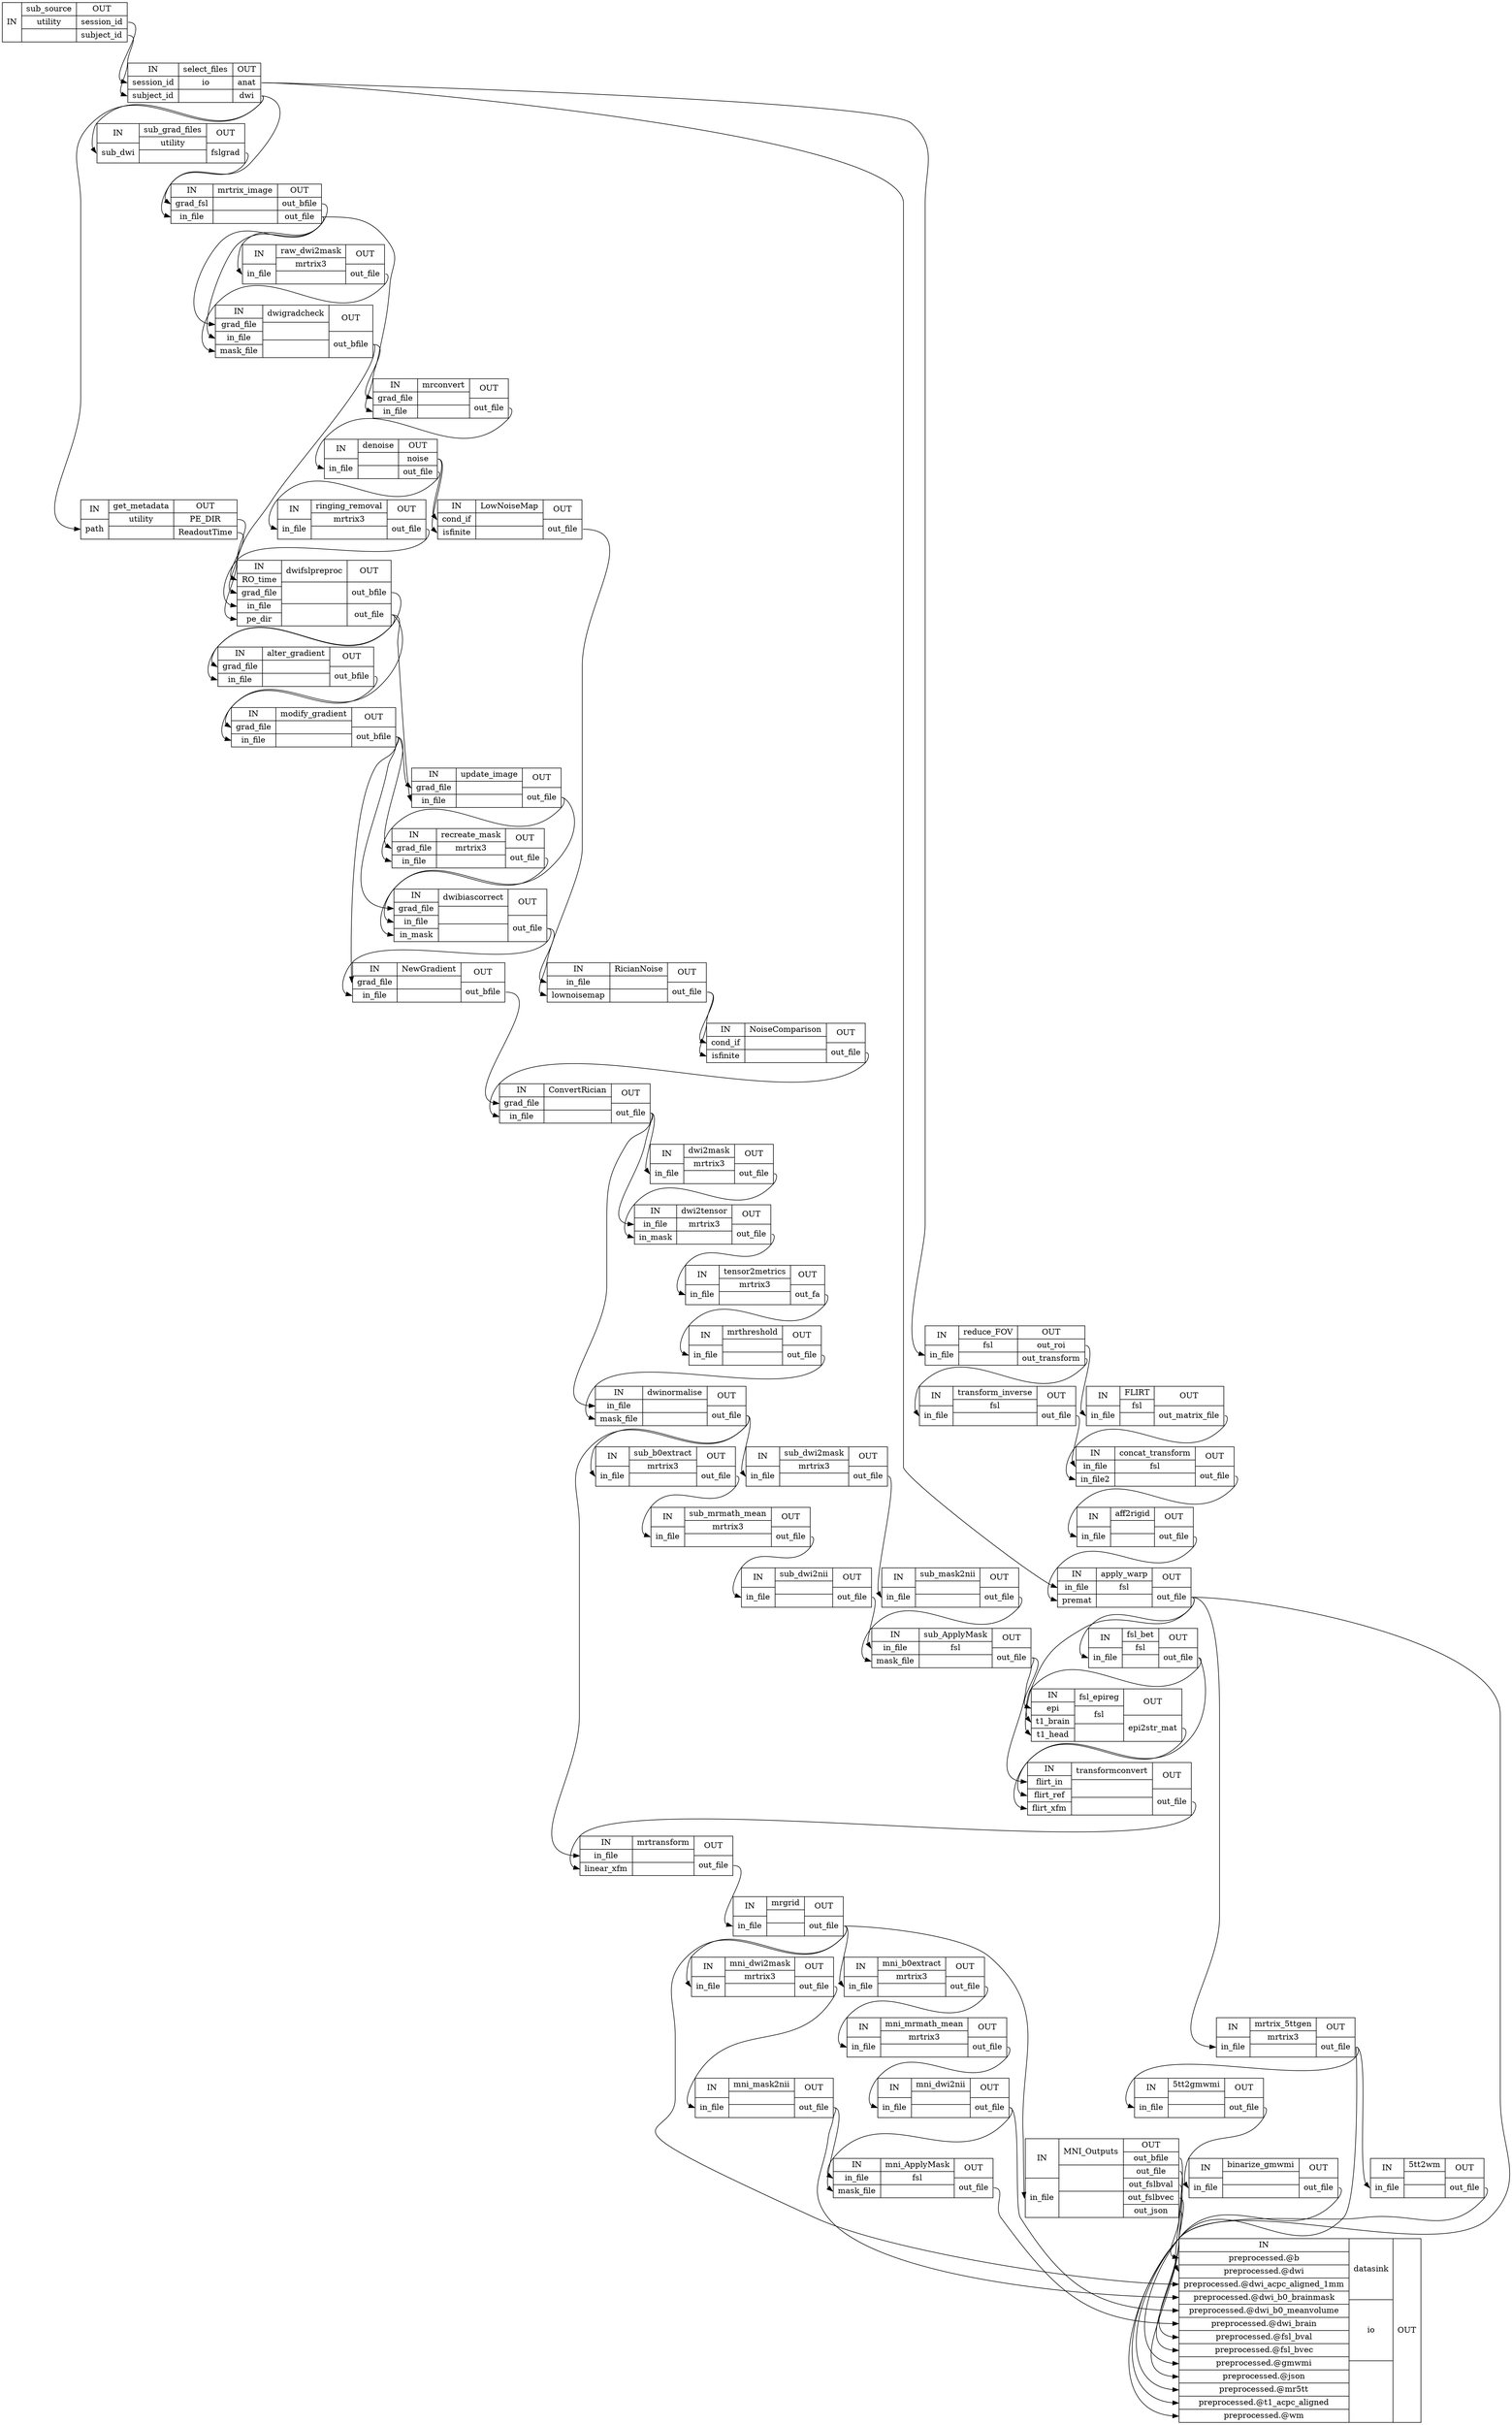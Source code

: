 digraph structs {
node [shape=record];
pipetographysub_source [label="{IN}|{ sub_source | utility |  }|{OUT|<outsessionid> session_id|<outsubjectid> subject_id}"];
pipetographyselect_files [label="{IN|<insessionid> session_id|<insubjectid> subject_id}|{ select_files | io |  }|{OUT|<outanat> anat|<outdwi> dwi}"];
pipetographysub_grad_files [label="{IN|<insubdwi> sub_dwi}|{ sub_grad_files | utility |  }|{OUT|<outfslgrad> fslgrad}"];
pipetographymrtrix_image [label="{IN|<ingradfsl> grad_fsl|<ininfile> in_file}|{ mrtrix_image |  |  }|{OUT|<outoutbfile> out_bfile|<outoutfile> out_file}"];
pipetographyraw_dwi2mask [label="{IN|<ininfile> in_file}|{ raw_dwi2mask | mrtrix3 |  }|{OUT|<outoutfile> out_file}"];
pipetographydwigradcheck [label="{IN|<ingradfile> grad_file|<ininfile> in_file|<inmaskfile> mask_file}|{ dwigradcheck |  |  }|{OUT|<outoutbfile> out_bfile}"];
pipetographymrconvert [label="{IN|<ingradfile> grad_file|<ininfile> in_file}|{ mrconvert |  |  }|{OUT|<outoutfile> out_file}"];
pipetographydenoise [label="{IN|<ininfile> in_file}|{ denoise |  |  }|{OUT|<outnoise> noise|<outoutfile> out_file}"];
pipetographyLowNoiseMap [label="{IN|<incondif> cond_if|<inisfinite> isfinite}|{ LowNoiseMap |  |  }|{OUT|<outoutfile> out_file}"];
pipetographyringing_removal [label="{IN|<ininfile> in_file}|{ ringing_removal | mrtrix3 |  }|{OUT|<outoutfile> out_file}"];
pipetographyget_metadata [label="{IN|<inpath> path}|{ get_metadata | utility |  }|{OUT|<outPEDIR> PE_DIR|<outReadoutTime> ReadoutTime}"];
pipetographydwifslpreproc [label="{IN|<inROtime> RO_time|<ingradfile> grad_file|<ininfile> in_file|<inpedir> pe_dir}|{ dwifslpreproc |  |  }|{OUT|<outoutbfile> out_bfile|<outoutfile> out_file}"];
pipetographyalter_gradient [label="{IN|<ingradfile> grad_file|<ininfile> in_file}|{ alter_gradient |  |  }|{OUT|<outoutbfile> out_bfile}"];
pipetographymodify_gradient [label="{IN|<ingradfile> grad_file|<ininfile> in_file}|{ modify_gradient |  |  }|{OUT|<outoutbfile> out_bfile}"];
pipetographyupdate_image [label="{IN|<ingradfile> grad_file|<ininfile> in_file}|{ update_image |  |  }|{OUT|<outoutfile> out_file}"];
pipetographyrecreate_mask [label="{IN|<ingradfile> grad_file|<ininfile> in_file}|{ recreate_mask | mrtrix3 |  }|{OUT|<outoutfile> out_file}"];
pipetographydwibiascorrect [label="{IN|<ingradfile> grad_file|<ininfile> in_file|<ininmask> in_mask}|{ dwibiascorrect |  |  }|{OUT|<outoutfile> out_file}"];
pipetographyRicianNoise [label="{IN|<ininfile> in_file|<inlownoisemap> lownoisemap}|{ RicianNoise |  |  }|{OUT|<outoutfile> out_file}"];
pipetographyNoiseComparison [label="{IN|<incondif> cond_if|<inisfinite> isfinite}|{ NoiseComparison |  |  }|{OUT|<outoutfile> out_file}"];
pipetographyNewGradient [label="{IN|<ingradfile> grad_file|<ininfile> in_file}|{ NewGradient |  |  }|{OUT|<outoutbfile> out_bfile}"];
pipetographyConvertRician [label="{IN|<ingradfile> grad_file|<ininfile> in_file}|{ ConvertRician |  |  }|{OUT|<outoutfile> out_file}"];
pipetographydwi2mask [label="{IN|<ininfile> in_file}|{ dwi2mask | mrtrix3 |  }|{OUT|<outoutfile> out_file}"];
pipetographydwi2tensor [label="{IN|<ininfile> in_file|<ininmask> in_mask}|{ dwi2tensor | mrtrix3 |  }|{OUT|<outoutfile> out_file}"];
pipetographytensor2metrics [label="{IN|<ininfile> in_file}|{ tensor2metrics | mrtrix3 |  }|{OUT|<outoutfa> out_fa}"];
pipetographymrthreshold [label="{IN|<ininfile> in_file}|{ mrthreshold |  |  }|{OUT|<outoutfile> out_file}"];
pipetographydwinormalise [label="{IN|<ininfile> in_file|<inmaskfile> mask_file}|{ dwinormalise |  |  }|{OUT|<outoutfile> out_file}"];
pipetographysub_dwi2mask [label="{IN|<ininfile> in_file}|{ sub_dwi2mask | mrtrix3 |  }|{OUT|<outoutfile> out_file}"];
pipetographysub_mask2nii [label="{IN|<ininfile> in_file}|{ sub_mask2nii |  |  }|{OUT|<outoutfile> out_file}"];
pipetographysub_b0extract [label="{IN|<ininfile> in_file}|{ sub_b0extract | mrtrix3 |  }|{OUT|<outoutfile> out_file}"];
pipetographysub_mrmath_mean [label="{IN|<ininfile> in_file}|{ sub_mrmath_mean | mrtrix3 |  }|{OUT|<outoutfile> out_file}"];
pipetographysub_dwi2nii [label="{IN|<ininfile> in_file}|{ sub_dwi2nii |  |  }|{OUT|<outoutfile> out_file}"];
pipetographysub_ApplyMask [label="{IN|<ininfile> in_file|<inmaskfile> mask_file}|{ sub_ApplyMask | fsl |  }|{OUT|<outoutfile> out_file}"];
pipetographyreduce_FOV [label="{IN|<ininfile> in_file}|{ reduce_FOV | fsl |  }|{OUT|<outoutroi> out_roi|<outouttransform> out_transform}"];
pipetographyFLIRT [label="{IN|<ininfile> in_file}|{ FLIRT | fsl |  }|{OUT|<outoutmatrixfile> out_matrix_file}"];
pipetographytransform_inverse [label="{IN|<ininfile> in_file}|{ transform_inverse | fsl |  }|{OUT|<outoutfile> out_file}"];
pipetographyconcat_transform [label="{IN|<ininfile> in_file|<ininfile2> in_file2}|{ concat_transform | fsl |  }|{OUT|<outoutfile> out_file}"];
pipetographyaff2rigid [label="{IN|<ininfile> in_file}|{ aff2rigid |  |  }|{OUT|<outoutfile> out_file}"];
pipetographyapply_warp [label="{IN|<ininfile> in_file|<inpremat> premat}|{ apply_warp | fsl |  }|{OUT|<outoutfile> out_file}"];
pipetographyfsl_bet [label="{IN|<ininfile> in_file}|{ fsl_bet | fsl |  }|{OUT|<outoutfile> out_file}"];
pipetographyfsl_epireg [label="{IN|<inepi> epi|<int1brain> t1_brain|<int1head> t1_head}|{ fsl_epireg | fsl |  }|{OUT|<outepi2strmat> epi2str_mat}"];
pipetographytransformconvert [label="{IN|<inflirtin> flirt_in|<inflirtref> flirt_ref|<inflirtxfm> flirt_xfm}|{ transformconvert |  |  }|{OUT|<outoutfile> out_file}"];
pipetographymrtransform [label="{IN|<ininfile> in_file|<inlinearxfm> linear_xfm}|{ mrtransform |  |  }|{OUT|<outoutfile> out_file}"];
pipetographymrgrid [label="{IN|<ininfile> in_file}|{ mrgrid |  |  }|{OUT|<outoutfile> out_file}"];
pipetographyMNI_Outputs [label="{IN|<ininfile> in_file}|{ MNI_Outputs |  |  }|{OUT|<outoutbfile> out_bfile|<outoutfile> out_file|<outoutfslbval> out_fslbval|<outoutfslbvec> out_fslbvec|<outoutjson> out_json}"];
pipetographymni_dwi2mask [label="{IN|<ininfile> in_file}|{ mni_dwi2mask | mrtrix3 |  }|{OUT|<outoutfile> out_file}"];
pipetographymni_mask2nii [label="{IN|<ininfile> in_file}|{ mni_mask2nii |  |  }|{OUT|<outoutfile> out_file}"];
pipetographymni_b0extract [label="{IN|<ininfile> in_file}|{ mni_b0extract | mrtrix3 |  }|{OUT|<outoutfile> out_file}"];
pipetographymni_mrmath_mean [label="{IN|<ininfile> in_file}|{ mni_mrmath_mean | mrtrix3 |  }|{OUT|<outoutfile> out_file}"];
pipetographymni_dwi2nii [label="{IN|<ininfile> in_file}|{ mni_dwi2nii |  |  }|{OUT|<outoutfile> out_file}"];
pipetographymni_ApplyMask [label="{IN|<ininfile> in_file|<inmaskfile> mask_file}|{ mni_ApplyMask | fsl |  }|{OUT|<outoutfile> out_file}"];
pipetographymrtrix_5ttgen [label="{IN|<ininfile> in_file}|{ mrtrix_5ttgen | mrtrix3 |  }|{OUT|<outoutfile> out_file}"];
pipetography5tt2gmwmi [label="{IN|<ininfile> in_file}|{ 5tt2gmwmi |  |  }|{OUT|<outoutfile> out_file}"];
pipetographybinarize_gmwmi [label="{IN|<ininfile> in_file}|{ binarize_gmwmi |  |  }|{OUT|<outoutfile> out_file}"];
pipetography5tt2wm [label="{IN|<ininfile> in_file}|{ 5tt2wm |  |  }|{OUT|<outoutfile> out_file}"];
pipetographydatasink [label="{IN|<inpreprocessedb> preprocessed.@b|<inpreprocesseddwi> preprocessed.@dwi|<inpreprocesseddwiacpcaligned1mm> preprocessed.@dwi_acpc_aligned_1mm|<inpreprocesseddwib0brainmask> preprocessed.@dwi_b0_brainmask|<inpreprocesseddwib0meanvolume> preprocessed.@dwi_b0_meanvolume|<inpreprocesseddwibrain> preprocessed.@dwi_brain|<inpreprocessedfslbval> preprocessed.@fsl_bval|<inpreprocessedfslbvec> preprocessed.@fsl_bvec|<inpreprocessedgmwmi> preprocessed.@gmwmi|<inpreprocessedjson> preprocessed.@json|<inpreprocessedmr5tt> preprocessed.@mr5tt|<inpreprocessedt1acpcaligned> preprocessed.@t1_acpc_aligned|<inpreprocessedwm> preprocessed.@wm}|{ datasink | io |  }|{OUT}"];
pipetography5tt2gmwmi:outoutfile:e -> pipetographybinarize_gmwmi:ininfile:w;
pipetography5tt2wm:outoutfile:e -> pipetographydatasink:inpreprocessedwm:w;
pipetographyConvertRician:outoutfile:e -> pipetographydwi2mask:ininfile:w;
pipetographyConvertRician:outoutfile:e -> pipetographydwi2tensor:ininfile:w;
pipetographyConvertRician:outoutfile:e -> pipetographydwinormalise:ininfile:w;
pipetographyFLIRT:outoutmatrixfile:e -> pipetographyconcat_transform:ininfile2:w;
pipetographyLowNoiseMap:outoutfile:e -> pipetographyRicianNoise:inlownoisemap:w;
pipetographyMNI_Outputs:outoutbfile:e -> pipetographydatasink:inpreprocessedb:w;
pipetographyMNI_Outputs:outoutfile:e -> pipetographydatasink:inpreprocesseddwi:w;
pipetographyMNI_Outputs:outoutfslbval:e -> pipetographydatasink:inpreprocessedfslbval:w;
pipetographyMNI_Outputs:outoutfslbvec:e -> pipetographydatasink:inpreprocessedfslbvec:w;
pipetographyMNI_Outputs:outoutjson:e -> pipetographydatasink:inpreprocessedjson:w;
pipetographyNewGradient:outoutbfile:e -> pipetographyConvertRician:ingradfile:w;
pipetographyNoiseComparison:outoutfile:e -> pipetographyConvertRician:ininfile:w;
pipetographyRicianNoise:outoutfile:e -> pipetographyNoiseComparison:incondif:w;
pipetographyRicianNoise:outoutfile:e -> pipetographyNoiseComparison:inisfinite:w;
pipetographyaff2rigid:outoutfile:e -> pipetographyapply_warp:inpremat:w;
pipetographyalter_gradient:outoutbfile:e -> pipetographymodify_gradient:ingradfile:w;
pipetographyapply_warp:outoutfile:e -> pipetographydatasink:inpreprocessedt1acpcaligned:w;
pipetographyapply_warp:outoutfile:e -> pipetographyfsl_bet:ininfile:w;
pipetographyapply_warp:outoutfile:e -> pipetographyfsl_epireg:int1head:w;
pipetographyapply_warp:outoutfile:e -> pipetographymrtrix_5ttgen:ininfile:w;
pipetographybinarize_gmwmi:outoutfile:e -> pipetographydatasink:inpreprocessedgmwmi:w;
pipetographyconcat_transform:outoutfile:e -> pipetographyaff2rigid:ininfile:w;
pipetographydenoise:outnoise:e -> pipetographyLowNoiseMap:incondif:w;
pipetographydenoise:outnoise:e -> pipetographyLowNoiseMap:inisfinite:w;
pipetographydenoise:outoutfile:e -> pipetographyringing_removal:ininfile:w;
pipetographydwi2mask:outoutfile:e -> pipetographydwi2tensor:ininmask:w;
pipetographydwi2tensor:outoutfile:e -> pipetographytensor2metrics:ininfile:w;
pipetographydwibiascorrect:outoutfile:e -> pipetographyNewGradient:ininfile:w;
pipetographydwibiascorrect:outoutfile:e -> pipetographyRicianNoise:ininfile:w;
pipetographydwifslpreproc:outoutbfile:e -> pipetographyalter_gradient:ingradfile:w;
pipetographydwifslpreproc:outoutfile:e -> pipetographyalter_gradient:ininfile:w;
pipetographydwifslpreproc:outoutfile:e -> pipetographymodify_gradient:ininfile:w;
pipetographydwifslpreproc:outoutfile:e -> pipetographyupdate_image:ininfile:w;
pipetographydwigradcheck:outoutbfile:e -> pipetographydwifslpreproc:ingradfile:w;
pipetographydwigradcheck:outoutbfile:e -> pipetographymrconvert:ingradfile:w;
pipetographydwinormalise:outoutfile:e -> pipetographymrtransform:ininfile:w;
pipetographydwinormalise:outoutfile:e -> pipetographysub_b0extract:ininfile:w;
pipetographydwinormalise:outoutfile:e -> pipetographysub_dwi2mask:ininfile:w;
pipetographyfsl_bet:outoutfile:e -> pipetographyfsl_epireg:int1brain:w;
pipetographyfsl_bet:outoutfile:e -> pipetographytransformconvert:inflirtref:w;
pipetographyfsl_epireg:outepi2strmat:e -> pipetographytransformconvert:inflirtxfm:w;
pipetographyget_metadata:outPEDIR:e -> pipetographydwifslpreproc:inpedir:w;
pipetographyget_metadata:outReadoutTime:e -> pipetographydwifslpreproc:inROtime:w;
pipetographymni_ApplyMask:outoutfile:e -> pipetographydatasink:inpreprocesseddwibrain:w;
pipetographymni_b0extract:outoutfile:e -> pipetographymni_mrmath_mean:ininfile:w;
pipetographymni_dwi2mask:outoutfile:e -> pipetographymni_mask2nii:ininfile:w;
pipetographymni_dwi2nii:outoutfile:e -> pipetographydatasink:inpreprocesseddwib0meanvolume:w;
pipetographymni_dwi2nii:outoutfile:e -> pipetographymni_ApplyMask:ininfile:w;
pipetographymni_mask2nii:outoutfile:e -> pipetographydatasink:inpreprocesseddwib0brainmask:w;
pipetographymni_mask2nii:outoutfile:e -> pipetographymni_ApplyMask:inmaskfile:w;
pipetographymni_mrmath_mean:outoutfile:e -> pipetographymni_dwi2nii:ininfile:w;
pipetographymodify_gradient:outoutbfile:e -> pipetographyNewGradient:ingradfile:w;
pipetographymodify_gradient:outoutbfile:e -> pipetographydwibiascorrect:ingradfile:w;
pipetographymodify_gradient:outoutbfile:e -> pipetographyrecreate_mask:ingradfile:w;
pipetographymodify_gradient:outoutbfile:e -> pipetographyupdate_image:ingradfile:w;
pipetographymrconvert:outoutfile:e -> pipetographydenoise:ininfile:w;
pipetographymrgrid:outoutfile:e -> pipetographyMNI_Outputs:ininfile:w;
pipetographymrgrid:outoutfile:e -> pipetographydatasink:inpreprocesseddwiacpcaligned1mm:w;
pipetographymrgrid:outoutfile:e -> pipetographymni_b0extract:ininfile:w;
pipetographymrgrid:outoutfile:e -> pipetographymni_dwi2mask:ininfile:w;
pipetographymrthreshold:outoutfile:e -> pipetographydwinormalise:inmaskfile:w;
pipetographymrtransform:outoutfile:e -> pipetographymrgrid:ininfile:w;
pipetographymrtrix_5ttgen:outoutfile:e -> pipetography5tt2gmwmi:ininfile:w;
pipetographymrtrix_5ttgen:outoutfile:e -> pipetography5tt2wm:ininfile:w;
pipetographymrtrix_5ttgen:outoutfile:e -> pipetographydatasink:inpreprocessedmr5tt:w;
pipetographymrtrix_image:outoutbfile:e -> pipetographydwigradcheck:ingradfile:w;
pipetographymrtrix_image:outoutfile:e -> pipetographydwigradcheck:ininfile:w;
pipetographymrtrix_image:outoutfile:e -> pipetographymrconvert:ininfile:w;
pipetographymrtrix_image:outoutfile:e -> pipetographyraw_dwi2mask:ininfile:w;
pipetographyraw_dwi2mask:outoutfile:e -> pipetographydwigradcheck:inmaskfile:w;
pipetographyrecreate_mask:outoutfile:e -> pipetographydwibiascorrect:ininmask:w;
pipetographyreduce_FOV:outoutroi:e -> pipetographyFLIRT:ininfile:w;
pipetographyreduce_FOV:outouttransform:e -> pipetographytransform_inverse:ininfile:w;
pipetographyringing_removal:outoutfile:e -> pipetographydwifslpreproc:ininfile:w;
pipetographyselect_files:outanat:e -> pipetographyapply_warp:ininfile:w;
pipetographyselect_files:outanat:e -> pipetographyreduce_FOV:ininfile:w;
pipetographyselect_files:outdwi:e -> pipetographyget_metadata:inpath:w;
pipetographyselect_files:outdwi:e -> pipetographymrtrix_image:ininfile:w;
pipetographyselect_files:outdwi:e -> pipetographysub_grad_files:insubdwi:w;
pipetographysub_ApplyMask:outoutfile:e -> pipetographyfsl_epireg:inepi:w;
pipetographysub_ApplyMask:outoutfile:e -> pipetographytransformconvert:inflirtin:w;
pipetographysub_b0extract:outoutfile:e -> pipetographysub_mrmath_mean:ininfile:w;
pipetographysub_dwi2mask:outoutfile:e -> pipetographysub_mask2nii:ininfile:w;
pipetographysub_dwi2nii:outoutfile:e -> pipetographysub_ApplyMask:ininfile:w;
pipetographysub_grad_files:outfslgrad:e -> pipetographymrtrix_image:ingradfsl:w;
pipetographysub_mask2nii:outoutfile:e -> pipetographysub_ApplyMask:inmaskfile:w;
pipetographysub_mrmath_mean:outoutfile:e -> pipetographysub_dwi2nii:ininfile:w;
pipetographysub_source:outsessionid:e -> pipetographyselect_files:insessionid:w;
pipetographysub_source:outsubjectid:e -> pipetographyselect_files:insubjectid:w;
pipetographytensor2metrics:outoutfa:e -> pipetographymrthreshold:ininfile:w;
pipetographytransform_inverse:outoutfile:e -> pipetographyconcat_transform:ininfile:w;
pipetographytransformconvert:outoutfile:e -> pipetographymrtransform:inlinearxfm:w;
pipetographyupdate_image:outoutfile:e -> pipetographydwibiascorrect:ininfile:w;
pipetographyupdate_image:outoutfile:e -> pipetographyrecreate_mask:ininfile:w;
}